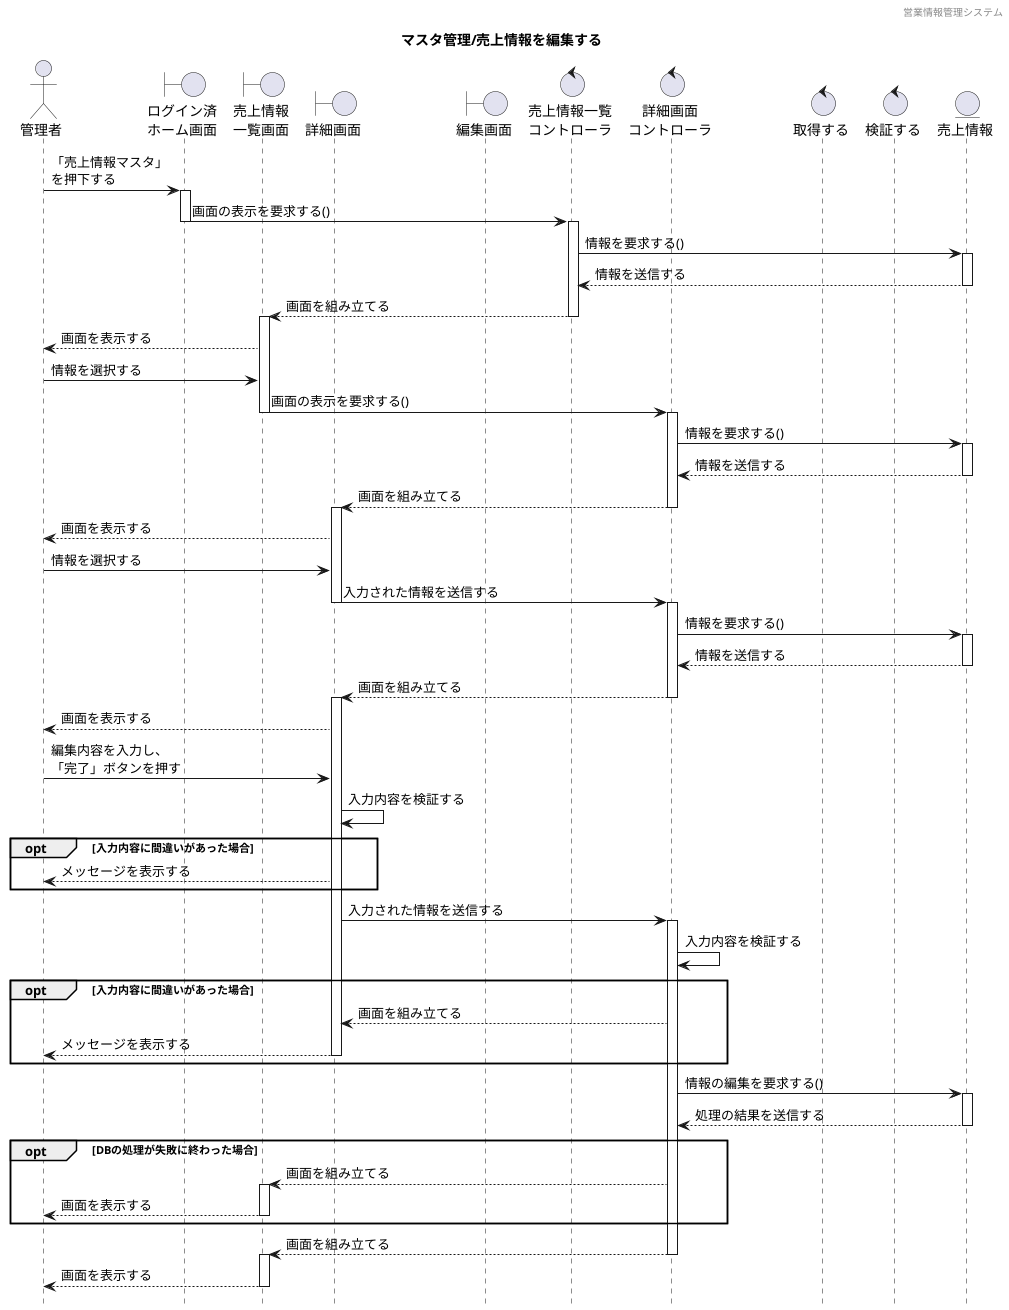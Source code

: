 @startuml ../../images/売上情報マスタ/売上情報管理_編集

hide footbox
header 営業情報管理システム
title マスタ管理/売上情報を編集する

' actor "" as a
actor "管理者" as a1

' boundary "" as b
boundary "ログイン済\nホーム画面" as b1
boundary "売上情報\n一覧画面" as b2
boundary "詳細画面" as b3
boundary "編集画面" as b4

' control "" as c
control "売上情報一覧\nコントローラ" as c1
control "詳細画面\nコントローラ" as c2
control "取得する" as c3
control "検証する" as c4

' entity "" as e
entity "売上情報" as e1

a1 -> b1:「売上情報マスタ」\nを押下する
activate b1
b1 -> c1:画面の表示を要求する()
deactivate b1
activate c1
c1 -> e1 : 情報を要求する()
activate e1
e1 --> c1 : 情報を送信する
deactivate e1
c1 --> b2: 画面を組み立てる
deactivate c1
activate b2
b2 --> a1 : 画面を表示する
a1 -> b2 : 情報を選択する
b2 -> c2 : 画面の表示を要求する()
deactivate b2
activate c2
c2 -> e1 : 情報を要求する()
activate e1
e1 --> c2 : 情報を送信する
deactivate e1
c2 --> b3 : 画面を組み立てる
deactivate c2
activate b3
b3 --> a1 : 画面を表示する
a1 -> b3 : 情報を選択する
b3 -> c2 : 入力された情報を送信する
deactivate b3
activate c2
c2 -> e1 : 情報を要求する()
activate e1
e1 --> c2 : 情報を送信する
deactivate e1
c2 --> b3 : 画面を組み立てる
deactivate c2
activate b3
b3 --> a1 : 画面を表示する
a1 -> b3 : 編集内容を入力し、\n「完了」ボタンを押す
b3 -> b3 : 入力内容を検証する
opt 入力内容に間違いがあった場合
b3 --> a1 : メッセージを表示する
end
b3 -> c2 : 入力された情報を送信する
activate c2
c2 -> c2 : 入力内容を検証する
opt 入力内容に間違いがあった場合
c2 --> b3: 画面を組み立てる
b3 --> a1 : メッセージを表示する 
deactivate b3
end
c2 -> e1 : 情報の編集を要求する()
activate e1
e1 --> c2 : 処理の結果を送信する
deactivate e1
opt DBの処理が失敗に終わった場合
c2 --> b2 : 画面を組み立てる

activate b2
b2 --> a1 : 画面を表示する
deactivate b2
end
c2 --> b2 : 画面を組み立てる
deactivate c2
activate b2
b2 --> a1 : 画面を表示する
deactivate b2

' a1 -> b1 :「売上情報マスタ」\nを押下する
' activate b1
' b1 -> c1 : 画面の表示を要求する()
' deactivate b1
' activate c1
' c1 -> e1:情報を\n要求する()
' activate e1
' e1 --> c1:情報を返す
' c1 --> b2:画面を表示する
' activate b2
' b2 -> c1:情報を選択する
' deactivate b2
' c1 -> e1:情報を\n要求する()
' e1 --> c1:情報を返す
' c1 --> b3:画面を表示する
' deactivate c1
' activate b3
' b3 -> b4:「編集」ボタンを\n押下する
' deactivate b3
' activate b4
' b4 -> c2:情報を入力し\n「更新」を押下する
' activate c2
' opt 入力情報が間違っている場合
' c2 --> b4:メッセージを表示する
' deactivate b4
' end
' c2 -> e1:情報を\n更新する()
' deactivate c2
' e1 --> b3:画面を表示する
' deactivate e1
' activate b3
' b3 --> a1
' deactivate b3
@enduml